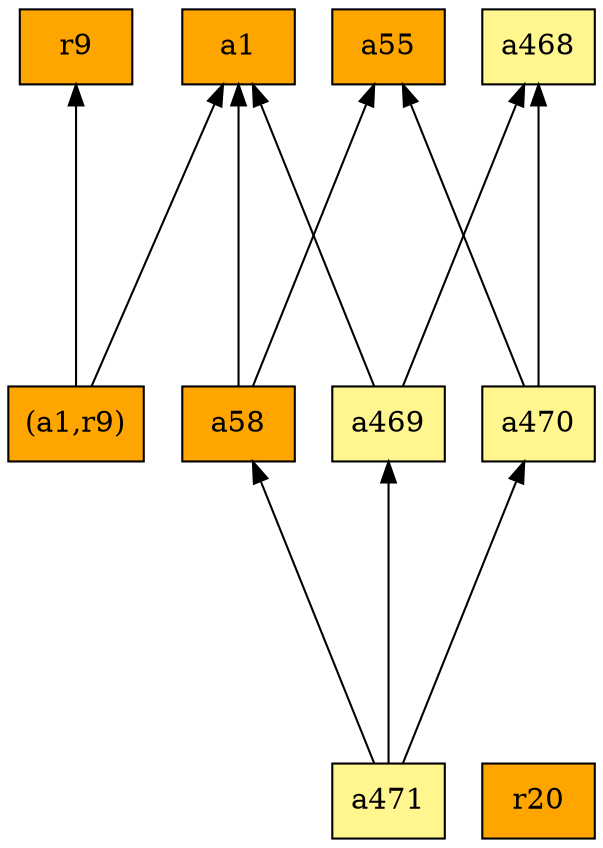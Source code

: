 digraph G {
rankdir=BT;ranksep="2.0";
"a471" [shape=record,fillcolor=khaki1,style=filled,label="{a471}"];
"(a1,r9)" [shape=record,fillcolor=orange,style=filled,label="{(a1,r9)}"];
"a1" [shape=record,fillcolor=orange,style=filled,label="{a1}"];
"a58" [shape=record,fillcolor=orange,style=filled,label="{a58}"];
"a469" [shape=record,fillcolor=khaki1,style=filled,label="{a469}"];
"a468" [shape=record,fillcolor=khaki1,style=filled,label="{a468}"];
"a55" [shape=record,fillcolor=orange,style=filled,label="{a55}"];
"r20" [shape=record,fillcolor=orange,style=filled,label="{r20}"];
"r9" [shape=record,fillcolor=orange,style=filled,label="{r9}"];
"a470" [shape=record,fillcolor=khaki1,style=filled,label="{a470}"];
"a471" -> "a58"
"a471" -> "a469"
"a471" -> "a470"
"(a1,r9)" -> "r9"
"(a1,r9)" -> "a1"
"a58" -> "a1"
"a58" -> "a55"
"a469" -> "a1"
"a469" -> "a468"
"a470" -> "a468"
"a470" -> "a55"
}
